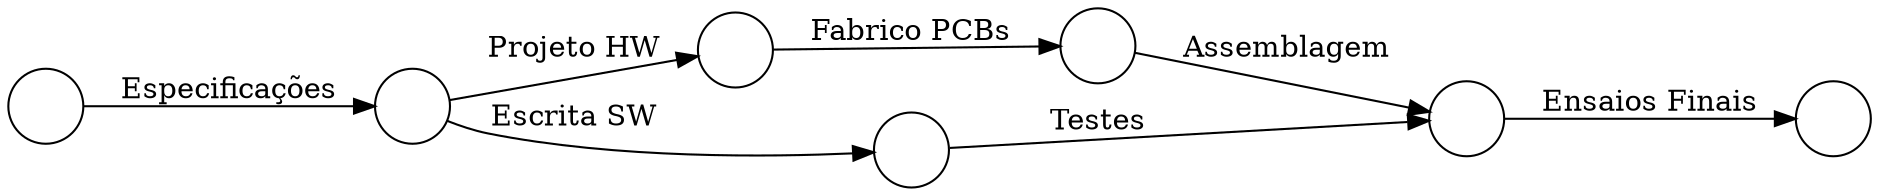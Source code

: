 digraph{
rankdir=LR;

node [shape=circle]


a -> b [label="Especificações"]
b -> c [label="Projeto HW"]
c -> d [label="Fabrico PCBs"]
d -> e [label="Assemblagem"]
e -> f [label="Ensaios Finais"]
b -> g [label="Escrita SW"]
g -> e [label="Testes"]

a [label=""]
b [label=""]
c [label=""]
d [label=""]
e [label=""]
f [label=""]
g [label=""]
}
